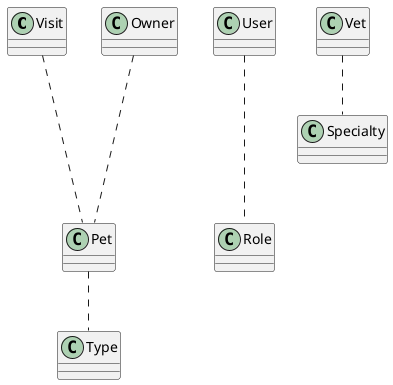 @startuml
class Visit
class Pet
Visit ... Pet

class Owner
Owner ... Pet

class Type
Pet .. Type

class User
class Role
User ... Role
class Vet
class Specialty
Vet .. Specialty
@enduml
